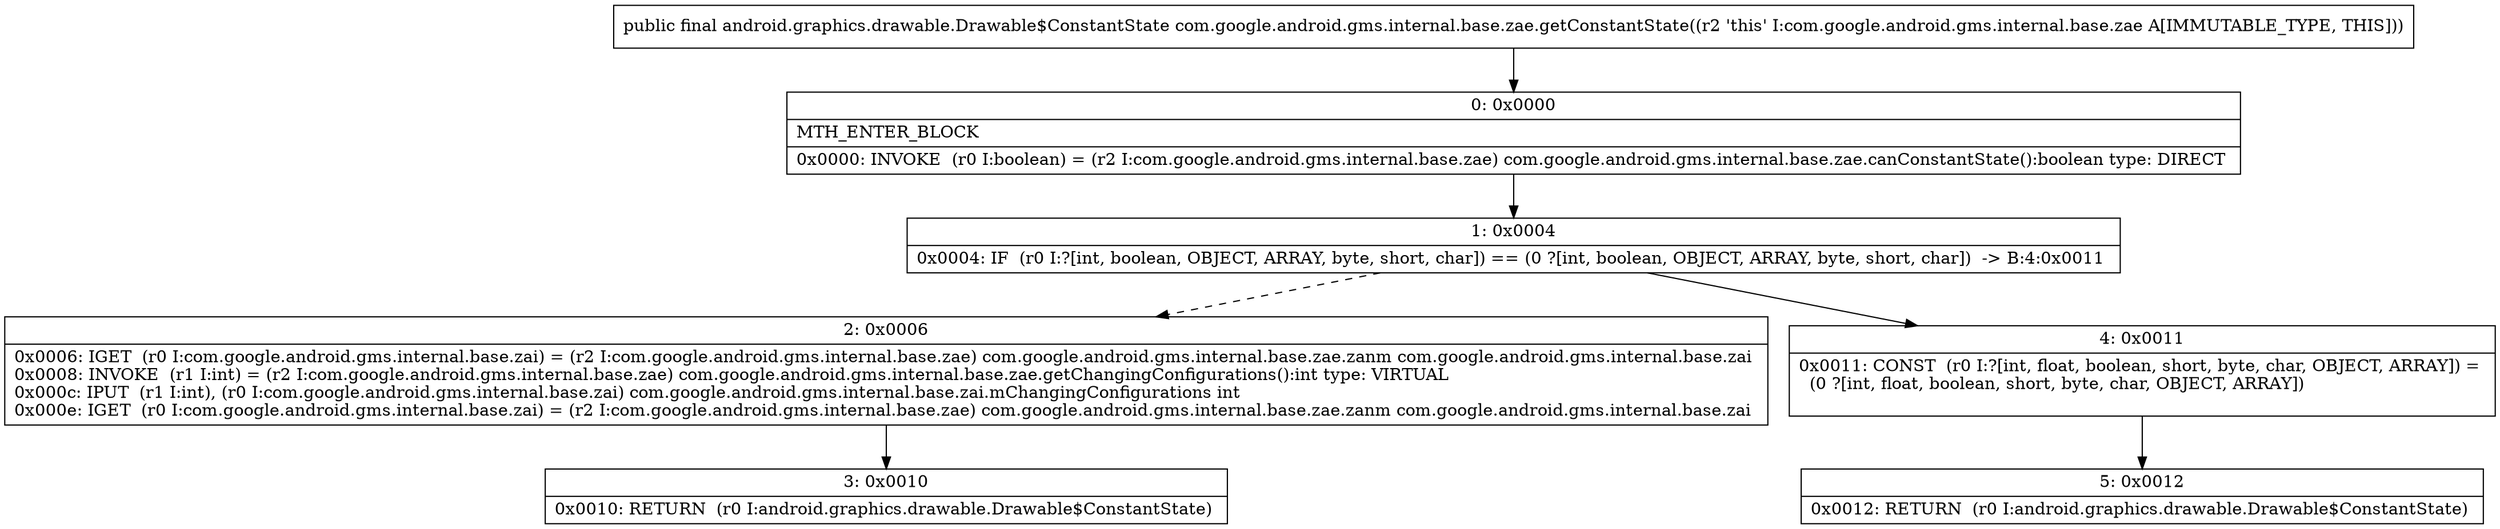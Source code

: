 digraph "CFG forcom.google.android.gms.internal.base.zae.getConstantState()Landroid\/graphics\/drawable\/Drawable$ConstantState;" {
Node_0 [shape=record,label="{0\:\ 0x0000|MTH_ENTER_BLOCK\l|0x0000: INVOKE  (r0 I:boolean) = (r2 I:com.google.android.gms.internal.base.zae) com.google.android.gms.internal.base.zae.canConstantState():boolean type: DIRECT \l}"];
Node_1 [shape=record,label="{1\:\ 0x0004|0x0004: IF  (r0 I:?[int, boolean, OBJECT, ARRAY, byte, short, char]) == (0 ?[int, boolean, OBJECT, ARRAY, byte, short, char])  \-\> B:4:0x0011 \l}"];
Node_2 [shape=record,label="{2\:\ 0x0006|0x0006: IGET  (r0 I:com.google.android.gms.internal.base.zai) = (r2 I:com.google.android.gms.internal.base.zae) com.google.android.gms.internal.base.zae.zanm com.google.android.gms.internal.base.zai \l0x0008: INVOKE  (r1 I:int) = (r2 I:com.google.android.gms.internal.base.zae) com.google.android.gms.internal.base.zae.getChangingConfigurations():int type: VIRTUAL \l0x000c: IPUT  (r1 I:int), (r0 I:com.google.android.gms.internal.base.zai) com.google.android.gms.internal.base.zai.mChangingConfigurations int \l0x000e: IGET  (r0 I:com.google.android.gms.internal.base.zai) = (r2 I:com.google.android.gms.internal.base.zae) com.google.android.gms.internal.base.zae.zanm com.google.android.gms.internal.base.zai \l}"];
Node_3 [shape=record,label="{3\:\ 0x0010|0x0010: RETURN  (r0 I:android.graphics.drawable.Drawable$ConstantState) \l}"];
Node_4 [shape=record,label="{4\:\ 0x0011|0x0011: CONST  (r0 I:?[int, float, boolean, short, byte, char, OBJECT, ARRAY]) = \l  (0 ?[int, float, boolean, short, byte, char, OBJECT, ARRAY])\l \l}"];
Node_5 [shape=record,label="{5\:\ 0x0012|0x0012: RETURN  (r0 I:android.graphics.drawable.Drawable$ConstantState) \l}"];
MethodNode[shape=record,label="{public final android.graphics.drawable.Drawable$ConstantState com.google.android.gms.internal.base.zae.getConstantState((r2 'this' I:com.google.android.gms.internal.base.zae A[IMMUTABLE_TYPE, THIS])) }"];
MethodNode -> Node_0;
Node_0 -> Node_1;
Node_1 -> Node_2[style=dashed];
Node_1 -> Node_4;
Node_2 -> Node_3;
Node_4 -> Node_5;
}

